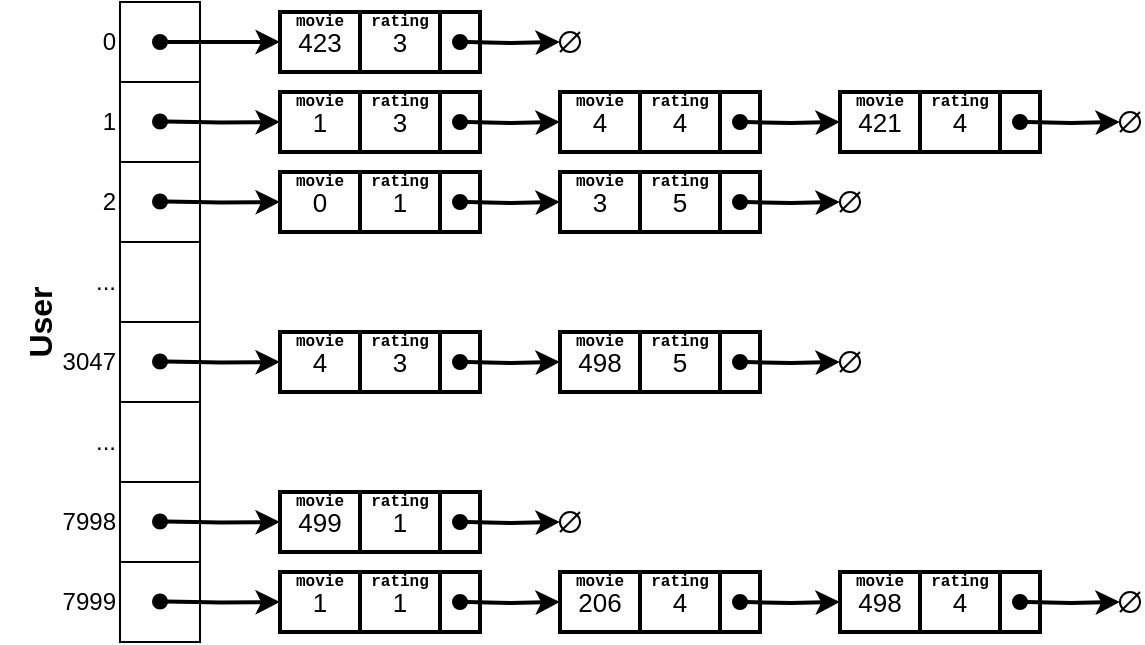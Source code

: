 <mxfile version="20.3.0" type="device"><diagram id="9Om4gq8bG-3gStliIBa_" name="Page-1"><mxGraphModel dx="1298" dy="900" grid="1" gridSize="10" guides="1" tooltips="1" connect="1" arrows="1" fold="1" page="1" pageScale="1" pageWidth="850" pageHeight="1100" math="0" shadow="0"><root><mxCell id="0"/><mxCell id="1" parent="0"/><mxCell id="I-Z2u-x2eK2UeabeaZF--1" value="" style="rounded=0;whiteSpace=wrap;html=1;labelPosition=center;verticalLabelPosition=middle;align=center;verticalAlign=middle;" parent="1" vertex="1"><mxGeometry x="80" y="80" width="40" height="40" as="geometry"/></mxCell><mxCell id="I-Z2u-x2eK2UeabeaZF--16" value="" style="rounded=0;whiteSpace=wrap;html=1;verticalAlign=middle;labelPosition=center;verticalLabelPosition=middle;align=center;" parent="1" vertex="1"><mxGeometry x="80" y="120" width="40" height="40" as="geometry"/></mxCell><mxCell id="I-Z2u-x2eK2UeabeaZF--31" value="" style="rounded=0;whiteSpace=wrap;html=1;verticalAlign=middle;labelPosition=center;verticalLabelPosition=middle;align=center;" parent="1" vertex="1"><mxGeometry x="80" y="160" width="40" height="40" as="geometry"/></mxCell><mxCell id="I-Z2u-x2eK2UeabeaZF--46" value="" style="rounded=0;whiteSpace=wrap;html=1;verticalAlign=middle;labelPosition=center;verticalLabelPosition=middle;align=center;" parent="1" vertex="1"><mxGeometry x="80" y="200" width="40" height="40" as="geometry"/></mxCell><mxCell id="I-Z2u-x2eK2UeabeaZF--61" value="" style="rounded=0;whiteSpace=wrap;html=1;verticalAlign=middle;labelPosition=center;verticalLabelPosition=middle;align=center;" parent="1" vertex="1"><mxGeometry x="80" y="240" width="40" height="40" as="geometry"/></mxCell><mxCell id="I-Z2u-x2eK2UeabeaZF--121" value="" style="rounded=0;whiteSpace=wrap;html=1;verticalAlign=middle;labelPosition=center;verticalLabelPosition=middle;align=center;" parent="1" vertex="1"><mxGeometry x="80" y="280" width="40" height="40" as="geometry"/></mxCell><mxCell id="I-Z2u-x2eK2UeabeaZF--136" value="" style="rounded=0;whiteSpace=wrap;html=1;verticalAlign=middle;labelPosition=center;verticalLabelPosition=middle;align=center;" parent="1" vertex="1"><mxGeometry x="80" y="320" width="40" height="40" as="geometry"/></mxCell><mxCell id="I-Z2u-x2eK2UeabeaZF--151" value="" style="rounded=0;whiteSpace=wrap;html=1;verticalAlign=middle;labelPosition=center;verticalLabelPosition=middle;align=center;" parent="1" vertex="1"><mxGeometry x="80" y="360" width="40" height="40" as="geometry"/></mxCell><mxCell id="I-Z2u-x2eK2UeabeaZF--168" value="0" style="text;html=1;strokeColor=none;fillColor=none;align=right;verticalAlign=middle;whiteSpace=wrap;rounded=0;" parent="1" vertex="1"><mxGeometry x="20" y="85" width="60" height="30" as="geometry"/></mxCell><mxCell id="I-Z2u-x2eK2UeabeaZF--169" value="1" style="text;html=1;strokeColor=none;fillColor=none;align=right;verticalAlign=middle;whiteSpace=wrap;rounded=0;" parent="1" vertex="1"><mxGeometry x="20" y="125" width="60" height="30" as="geometry"/></mxCell><mxCell id="I-Z2u-x2eK2UeabeaZF--170" value="2" style="text;html=1;strokeColor=none;fillColor=none;align=right;verticalAlign=middle;whiteSpace=wrap;rounded=0;" parent="1" vertex="1"><mxGeometry x="20" y="165" width="60" height="30" as="geometry"/></mxCell><mxCell id="I-Z2u-x2eK2UeabeaZF--171" value="..." style="text;html=1;strokeColor=none;fillColor=none;align=right;verticalAlign=middle;whiteSpace=wrap;rounded=0;" parent="1" vertex="1"><mxGeometry x="20" y="205" width="60" height="30" as="geometry"/></mxCell><mxCell id="I-Z2u-x2eK2UeabeaZF--173" value="3047" style="text;html=1;strokeColor=none;fillColor=none;align=right;verticalAlign=middle;whiteSpace=wrap;rounded=0;" parent="1" vertex="1"><mxGeometry x="20" y="245" width="60" height="30" as="geometry"/></mxCell><mxCell id="I-Z2u-x2eK2UeabeaZF--174" value="..." style="text;html=1;strokeColor=none;fillColor=none;align=right;verticalAlign=middle;whiteSpace=wrap;rounded=0;" parent="1" vertex="1"><mxGeometry x="20" y="285" width="60" height="30" as="geometry"/></mxCell><mxCell id="I-Z2u-x2eK2UeabeaZF--175" value="7998" style="text;html=1;strokeColor=none;fillColor=none;align=right;verticalAlign=middle;whiteSpace=wrap;rounded=0;" parent="1" vertex="1"><mxGeometry x="20" y="325" width="60" height="30" as="geometry"/></mxCell><mxCell id="I-Z2u-x2eK2UeabeaZF--176" value="7999" style="text;html=1;strokeColor=none;fillColor=none;align=right;verticalAlign=middle;whiteSpace=wrap;rounded=0;" parent="1" vertex="1"><mxGeometry x="20" y="365" width="60" height="30" as="geometry"/></mxCell><mxCell id="I-Z2u-x2eK2UeabeaZF--180" value="User" style="text;html=1;strokeColor=none;fillColor=none;align=center;verticalAlign=middle;whiteSpace=wrap;rounded=0;fontFamily=Helvetica;fontSize=16;fontStyle=1;horizontal=0;" parent="1" vertex="1"><mxGeometry x="20" y="80" width="40" height="320" as="geometry"/></mxCell><mxCell id="I-Z2u-x2eK2UeabeaZF--203" style="edgeStyle=orthogonalEdgeStyle;rounded=0;orthogonalLoop=1;jettySize=auto;html=1;startArrow=oval;startFill=1;endArrow=classic;endFill=1;strokeWidth=2;fontSize=13;fontFamily=Helvetica;exitX=0.5;exitY=0.5;exitDx=0;exitDy=0;exitPerimeter=0;entryX=0;entryY=0.5;entryDx=0;entryDy=0;" parent="1" source="I-Z2u-x2eK2UeabeaZF--1" target="f3RU1bK7jqdP2qJbc9xG-145" edge="1"><mxGeometry relative="1" as="geometry"><mxPoint x="420" y="190" as="sourcePoint"/><mxPoint x="160" y="95.0" as="targetPoint"/><Array as="points"/></mxGeometry></mxCell><mxCell id="f3RU1bK7jqdP2qJbc9xG-1" value="" style="group;fontSize=13;" parent="1" vertex="1" connectable="0"><mxGeometry x="160" y="125" width="135" height="30" as="geometry"/></mxCell><mxCell id="f3RU1bK7jqdP2qJbc9xG-2" value="3" style="rounded=0;whiteSpace=wrap;html=1;strokeWidth=2;fontSize=13;fontFamily=Helvetica;" parent="f3RU1bK7jqdP2qJbc9xG-1" vertex="1"><mxGeometry x="40" width="40" height="30" as="geometry"/></mxCell><mxCell id="f3RU1bK7jqdP2qJbc9xG-3" value="" style="rounded=0;whiteSpace=wrap;html=1;strokeWidth=2;fontSize=13;fontFamily=Helvetica;" parent="f3RU1bK7jqdP2qJbc9xG-1" vertex="1"><mxGeometry x="80" width="20" height="30" as="geometry"/></mxCell><mxCell id="f3RU1bK7jqdP2qJbc9xG-4" value="1" style="rounded=0;whiteSpace=wrap;html=1;strokeWidth=2;fontSize=13;fontFamily=Helvetica;" parent="f3RU1bK7jqdP2qJbc9xG-1" vertex="1"><mxGeometry width="40" height="30" as="geometry"/></mxCell><mxCell id="f3RU1bK7jqdP2qJbc9xG-5" style="edgeStyle=orthogonalEdgeStyle;rounded=0;orthogonalLoop=1;jettySize=auto;html=1;entryX=0;entryY=0.5;entryDx=0;entryDy=0;startArrow=oval;startFill=1;endArrow=classic;endFill=1;strokeWidth=2;fontSize=13;fontFamily=Helvetica;" parent="f3RU1bK7jqdP2qJbc9xG-1" target="f3RU1bK7jqdP2qJbc9xG-11" edge="1"><mxGeometry relative="1" as="geometry"><mxPoint x="90" y="15" as="sourcePoint"/><mxPoint x="135" y="15" as="targetPoint"/></mxGeometry></mxCell><mxCell id="f3RU1bK7jqdP2qJbc9xG-6" value="movie" style="text;html=1;strokeColor=none;fillColor=none;align=center;verticalAlign=middle;whiteSpace=wrap;rounded=0;fontFamily=Courier New;fontSize=8;fontStyle=1" parent="f3RU1bK7jqdP2qJbc9xG-1" vertex="1"><mxGeometry width="40" height="7.5" as="geometry"/></mxCell><mxCell id="f3RU1bK7jqdP2qJbc9xG-7" value="rating" style="text;html=1;strokeColor=none;fillColor=none;align=center;verticalAlign=middle;whiteSpace=wrap;rounded=0;fontFamily=Courier New;fontSize=8;fontStyle=1" parent="f3RU1bK7jqdP2qJbc9xG-1" vertex="1"><mxGeometry x="40" width="40" height="7.5" as="geometry"/></mxCell><mxCell id="f3RU1bK7jqdP2qJbc9xG-8" value="" style="group;fontSize=13;" parent="1" vertex="1" connectable="0"><mxGeometry x="300" y="125" width="135" height="30" as="geometry"/></mxCell><mxCell id="f3RU1bK7jqdP2qJbc9xG-9" value="4" style="rounded=0;whiteSpace=wrap;html=1;strokeWidth=2;fontSize=13;fontFamily=Helvetica;" parent="f3RU1bK7jqdP2qJbc9xG-8" vertex="1"><mxGeometry x="40" width="40" height="30" as="geometry"/></mxCell><mxCell id="f3RU1bK7jqdP2qJbc9xG-10" value="" style="rounded=0;whiteSpace=wrap;html=1;strokeWidth=2;fontSize=13;fontFamily=Helvetica;" parent="f3RU1bK7jqdP2qJbc9xG-8" vertex="1"><mxGeometry x="80" width="20" height="30" as="geometry"/></mxCell><mxCell id="f3RU1bK7jqdP2qJbc9xG-11" value="4" style="rounded=0;whiteSpace=wrap;html=1;strokeWidth=2;fontSize=13;fontFamily=Helvetica;" parent="f3RU1bK7jqdP2qJbc9xG-8" vertex="1"><mxGeometry width="40" height="30" as="geometry"/></mxCell><mxCell id="f3RU1bK7jqdP2qJbc9xG-12" style="edgeStyle=orthogonalEdgeStyle;rounded=0;orthogonalLoop=1;jettySize=auto;html=1;entryX=0;entryY=0.5;entryDx=0;entryDy=0;startArrow=oval;startFill=1;endArrow=classic;endFill=1;strokeWidth=2;fontSize=13;fontFamily=Helvetica;" parent="f3RU1bK7jqdP2qJbc9xG-8" target="f3RU1bK7jqdP2qJbc9xG-18" edge="1"><mxGeometry relative="1" as="geometry"><mxPoint x="90" y="15" as="sourcePoint"/><mxPoint x="135" y="15" as="targetPoint"/></mxGeometry></mxCell><mxCell id="f3RU1bK7jqdP2qJbc9xG-13" value="movie" style="text;html=1;strokeColor=none;fillColor=none;align=center;verticalAlign=middle;whiteSpace=wrap;rounded=0;fontFamily=Courier New;fontSize=8;fontStyle=1" parent="f3RU1bK7jqdP2qJbc9xG-8" vertex="1"><mxGeometry width="40" height="7.5" as="geometry"/></mxCell><mxCell id="f3RU1bK7jqdP2qJbc9xG-14" value="rating" style="text;html=1;strokeColor=none;fillColor=none;align=center;verticalAlign=middle;whiteSpace=wrap;rounded=0;fontFamily=Courier New;fontSize=8;fontStyle=1" parent="f3RU1bK7jqdP2qJbc9xG-8" vertex="1"><mxGeometry x="40" width="40" height="7.5" as="geometry"/></mxCell><mxCell id="f3RU1bK7jqdP2qJbc9xG-15" value="" style="group;fontSize=13;" parent="1" vertex="1" connectable="0"><mxGeometry x="440" y="125" width="135" height="30" as="geometry"/></mxCell><mxCell id="f3RU1bK7jqdP2qJbc9xG-16" value="4" style="rounded=0;whiteSpace=wrap;html=1;strokeWidth=2;fontSize=13;fontFamily=Helvetica;" parent="f3RU1bK7jqdP2qJbc9xG-15" vertex="1"><mxGeometry x="40" width="40" height="30" as="geometry"/></mxCell><mxCell id="f3RU1bK7jqdP2qJbc9xG-17" value="" style="rounded=0;whiteSpace=wrap;html=1;strokeWidth=2;fontSize=13;fontFamily=Helvetica;" parent="f3RU1bK7jqdP2qJbc9xG-15" vertex="1"><mxGeometry x="80" width="20" height="30" as="geometry"/></mxCell><mxCell id="f3RU1bK7jqdP2qJbc9xG-18" value="421" style="rounded=0;whiteSpace=wrap;html=1;strokeWidth=2;fontSize=13;fontFamily=Helvetica;" parent="f3RU1bK7jqdP2qJbc9xG-15" vertex="1"><mxGeometry width="40" height="30" as="geometry"/></mxCell><mxCell id="f3RU1bK7jqdP2qJbc9xG-19" style="edgeStyle=orthogonalEdgeStyle;rounded=0;orthogonalLoop=1;jettySize=auto;html=1;entryX=0;entryY=0.5;entryDx=0;entryDy=0;startArrow=oval;startFill=1;endArrow=classic;endFill=1;strokeWidth=2;fontSize=13;fontFamily=Helvetica;" parent="f3RU1bK7jqdP2qJbc9xG-15" target="f3RU1bK7jqdP2qJbc9xG-125" edge="1"><mxGeometry relative="1" as="geometry"><mxPoint x="90" y="15" as="sourcePoint"/><mxPoint x="135" y="15" as="targetPoint"/></mxGeometry></mxCell><mxCell id="f3RU1bK7jqdP2qJbc9xG-20" value="movie" style="text;html=1;strokeColor=none;fillColor=none;align=center;verticalAlign=middle;whiteSpace=wrap;rounded=0;fontFamily=Courier New;fontSize=8;fontStyle=1" parent="f3RU1bK7jqdP2qJbc9xG-15" vertex="1"><mxGeometry width="40" height="7.5" as="geometry"/></mxCell><mxCell id="f3RU1bK7jqdP2qJbc9xG-21" value="rating" style="text;html=1;strokeColor=none;fillColor=none;align=center;verticalAlign=middle;whiteSpace=wrap;rounded=0;fontFamily=Courier New;fontSize=8;fontStyle=1" parent="f3RU1bK7jqdP2qJbc9xG-15" vertex="1"><mxGeometry x="40" width="40" height="7.5" as="geometry"/></mxCell><mxCell id="f3RU1bK7jqdP2qJbc9xG-23" style="edgeStyle=orthogonalEdgeStyle;rounded=0;orthogonalLoop=1;jettySize=auto;html=1;startArrow=oval;startFill=1;endArrow=classic;endFill=1;strokeWidth=2;fontSize=13;fontFamily=Helvetica;exitX=0.5;exitY=0.5;exitDx=0;exitDy=0;exitPerimeter=0;entryX=0;entryY=0.5;entryDx=0;entryDy=0;" parent="1" target="f3RU1bK7jqdP2qJbc9xG-4" edge="1"><mxGeometry relative="1" as="geometry"><mxPoint x="100" y="139.75" as="sourcePoint"/><mxPoint x="160" y="139.75" as="targetPoint"/><Array as="points"/></mxGeometry></mxCell><mxCell id="f3RU1bK7jqdP2qJbc9xG-32" value="" style="group;fontSize=13;" parent="1" vertex="1" connectable="0"><mxGeometry x="160" y="165" width="135" height="30" as="geometry"/></mxCell><mxCell id="f3RU1bK7jqdP2qJbc9xG-33" value="1" style="rounded=0;whiteSpace=wrap;html=1;strokeWidth=2;fontSize=13;fontFamily=Helvetica;" parent="f3RU1bK7jqdP2qJbc9xG-32" vertex="1"><mxGeometry x="40" width="40" height="30" as="geometry"/></mxCell><mxCell id="f3RU1bK7jqdP2qJbc9xG-34" value="" style="rounded=0;whiteSpace=wrap;html=1;strokeWidth=2;fontSize=13;fontFamily=Helvetica;" parent="f3RU1bK7jqdP2qJbc9xG-32" vertex="1"><mxGeometry x="80" width="20" height="30" as="geometry"/></mxCell><mxCell id="f3RU1bK7jqdP2qJbc9xG-35" value="0" style="rounded=0;whiteSpace=wrap;html=1;strokeWidth=2;fontSize=13;fontFamily=Helvetica;" parent="f3RU1bK7jqdP2qJbc9xG-32" vertex="1"><mxGeometry width="40" height="30" as="geometry"/></mxCell><mxCell id="f3RU1bK7jqdP2qJbc9xG-36" style="edgeStyle=orthogonalEdgeStyle;rounded=0;orthogonalLoop=1;jettySize=auto;html=1;entryX=0;entryY=0.5;entryDx=0;entryDy=0;startArrow=oval;startFill=1;endArrow=classic;endFill=1;strokeWidth=2;fontSize=13;fontFamily=Helvetica;" parent="f3RU1bK7jqdP2qJbc9xG-32" target="f3RU1bK7jqdP2qJbc9xG-42" edge="1"><mxGeometry relative="1" as="geometry"><mxPoint x="90" y="15" as="sourcePoint"/><mxPoint x="135" y="15" as="targetPoint"/></mxGeometry></mxCell><mxCell id="f3RU1bK7jqdP2qJbc9xG-37" value="movie" style="text;html=1;strokeColor=none;fillColor=none;align=center;verticalAlign=middle;whiteSpace=wrap;rounded=0;fontFamily=Courier New;fontSize=8;fontStyle=1" parent="f3RU1bK7jqdP2qJbc9xG-32" vertex="1"><mxGeometry width="40" height="7.5" as="geometry"/></mxCell><mxCell id="f3RU1bK7jqdP2qJbc9xG-38" value="rating" style="text;html=1;strokeColor=none;fillColor=none;align=center;verticalAlign=middle;whiteSpace=wrap;rounded=0;fontFamily=Courier New;fontSize=8;fontStyle=1" parent="f3RU1bK7jqdP2qJbc9xG-32" vertex="1"><mxGeometry x="40" width="40" height="7.5" as="geometry"/></mxCell><mxCell id="f3RU1bK7jqdP2qJbc9xG-39" value="" style="group;fontSize=13;" parent="1" vertex="1" connectable="0"><mxGeometry x="300" y="165" width="135" height="30" as="geometry"/></mxCell><mxCell id="f3RU1bK7jqdP2qJbc9xG-40" value="5" style="rounded=0;whiteSpace=wrap;html=1;strokeWidth=2;fontSize=13;fontFamily=Helvetica;" parent="f3RU1bK7jqdP2qJbc9xG-39" vertex="1"><mxGeometry x="40" width="40" height="30" as="geometry"/></mxCell><mxCell id="f3RU1bK7jqdP2qJbc9xG-41" value="" style="rounded=0;whiteSpace=wrap;html=1;strokeWidth=2;fontSize=13;fontFamily=Helvetica;" parent="f3RU1bK7jqdP2qJbc9xG-39" vertex="1"><mxGeometry x="80" width="20" height="30" as="geometry"/></mxCell><mxCell id="f3RU1bK7jqdP2qJbc9xG-42" value="3" style="rounded=0;whiteSpace=wrap;html=1;strokeWidth=2;fontSize=13;fontFamily=Helvetica;" parent="f3RU1bK7jqdP2qJbc9xG-39" vertex="1"><mxGeometry width="40" height="30" as="geometry"/></mxCell><mxCell id="f3RU1bK7jqdP2qJbc9xG-43" style="edgeStyle=orthogonalEdgeStyle;rounded=0;orthogonalLoop=1;jettySize=auto;html=1;entryX=0;entryY=0.5;entryDx=0;entryDy=0;startArrow=oval;startFill=1;endArrow=classic;endFill=1;strokeWidth=2;fontSize=13;fontFamily=Helvetica;" parent="f3RU1bK7jqdP2qJbc9xG-39" target="f3RU1bK7jqdP2qJbc9xG-131" edge="1"><mxGeometry relative="1" as="geometry"><mxPoint x="90" y="15" as="sourcePoint"/><mxPoint x="135" y="15" as="targetPoint"/></mxGeometry></mxCell><mxCell id="f3RU1bK7jqdP2qJbc9xG-44" value="movie" style="text;html=1;strokeColor=none;fillColor=none;align=center;verticalAlign=middle;whiteSpace=wrap;rounded=0;fontFamily=Courier New;fontSize=8;fontStyle=1" parent="f3RU1bK7jqdP2qJbc9xG-39" vertex="1"><mxGeometry width="40" height="7.5" as="geometry"/></mxCell><mxCell id="f3RU1bK7jqdP2qJbc9xG-45" value="rating" style="text;html=1;strokeColor=none;fillColor=none;align=center;verticalAlign=middle;whiteSpace=wrap;rounded=0;fontFamily=Courier New;fontSize=8;fontStyle=1" parent="f3RU1bK7jqdP2qJbc9xG-39" vertex="1"><mxGeometry x="40" width="40" height="7.5" as="geometry"/></mxCell><mxCell id="f3RU1bK7jqdP2qJbc9xG-54" value="" style="group;fontSize=13;" parent="1" vertex="1" connectable="0"><mxGeometry x="160" y="245" width="135" height="30" as="geometry"/></mxCell><mxCell id="f3RU1bK7jqdP2qJbc9xG-55" value="3" style="rounded=0;whiteSpace=wrap;html=1;strokeWidth=2;fontSize=13;fontFamily=Helvetica;" parent="f3RU1bK7jqdP2qJbc9xG-54" vertex="1"><mxGeometry x="40" width="40" height="30" as="geometry"/></mxCell><mxCell id="f3RU1bK7jqdP2qJbc9xG-56" value="" style="rounded=0;whiteSpace=wrap;html=1;strokeWidth=2;fontSize=13;fontFamily=Helvetica;" parent="f3RU1bK7jqdP2qJbc9xG-54" vertex="1"><mxGeometry x="80" width="20" height="30" as="geometry"/></mxCell><mxCell id="f3RU1bK7jqdP2qJbc9xG-57" value="4" style="rounded=0;whiteSpace=wrap;html=1;strokeWidth=2;fontSize=13;fontFamily=Helvetica;" parent="f3RU1bK7jqdP2qJbc9xG-54" vertex="1"><mxGeometry width="40" height="30" as="geometry"/></mxCell><mxCell id="f3RU1bK7jqdP2qJbc9xG-58" style="edgeStyle=orthogonalEdgeStyle;rounded=0;orthogonalLoop=1;jettySize=auto;html=1;entryX=0;entryY=0.5;entryDx=0;entryDy=0;startArrow=oval;startFill=1;endArrow=classic;endFill=1;strokeWidth=2;fontSize=13;fontFamily=Helvetica;" parent="f3RU1bK7jqdP2qJbc9xG-54" target="f3RU1bK7jqdP2qJbc9xG-64" edge="1"><mxGeometry relative="1" as="geometry"><mxPoint x="90" y="15" as="sourcePoint"/><mxPoint x="135" y="15" as="targetPoint"/></mxGeometry></mxCell><mxCell id="f3RU1bK7jqdP2qJbc9xG-59" value="movie" style="text;html=1;strokeColor=none;fillColor=none;align=center;verticalAlign=middle;whiteSpace=wrap;rounded=0;fontFamily=Courier New;fontSize=8;fontStyle=1" parent="f3RU1bK7jqdP2qJbc9xG-54" vertex="1"><mxGeometry width="40" height="7.5" as="geometry"/></mxCell><mxCell id="f3RU1bK7jqdP2qJbc9xG-60" value="rating" style="text;html=1;strokeColor=none;fillColor=none;align=center;verticalAlign=middle;whiteSpace=wrap;rounded=0;fontFamily=Courier New;fontSize=8;fontStyle=1" parent="f3RU1bK7jqdP2qJbc9xG-54" vertex="1"><mxGeometry x="40" width="40" height="7.5" as="geometry"/></mxCell><mxCell id="f3RU1bK7jqdP2qJbc9xG-61" value="" style="group;fontSize=13;" parent="1" vertex="1" connectable="0"><mxGeometry x="300" y="245" width="135" height="30" as="geometry"/></mxCell><mxCell id="f3RU1bK7jqdP2qJbc9xG-62" value="5" style="rounded=0;whiteSpace=wrap;html=1;strokeWidth=2;fontSize=13;fontFamily=Helvetica;" parent="f3RU1bK7jqdP2qJbc9xG-61" vertex="1"><mxGeometry x="40" width="40" height="30" as="geometry"/></mxCell><mxCell id="f3RU1bK7jqdP2qJbc9xG-63" value="" style="rounded=0;whiteSpace=wrap;html=1;strokeWidth=2;fontSize=13;fontFamily=Helvetica;" parent="f3RU1bK7jqdP2qJbc9xG-61" vertex="1"><mxGeometry x="80" width="20" height="30" as="geometry"/></mxCell><mxCell id="f3RU1bK7jqdP2qJbc9xG-64" value="498" style="rounded=0;whiteSpace=wrap;html=1;strokeWidth=2;fontSize=13;fontFamily=Helvetica;" parent="f3RU1bK7jqdP2qJbc9xG-61" vertex="1"><mxGeometry width="40" height="30" as="geometry"/></mxCell><mxCell id="f3RU1bK7jqdP2qJbc9xG-65" style="edgeStyle=orthogonalEdgeStyle;rounded=0;orthogonalLoop=1;jettySize=auto;html=1;entryX=0;entryY=0.5;entryDx=0;entryDy=0;startArrow=oval;startFill=1;endArrow=classic;endFill=1;strokeWidth=2;fontSize=13;fontFamily=Helvetica;" parent="f3RU1bK7jqdP2qJbc9xG-61" target="f3RU1bK7jqdP2qJbc9xG-134" edge="1"><mxGeometry relative="1" as="geometry"><mxPoint x="90" y="15" as="sourcePoint"/><mxPoint x="135" y="15" as="targetPoint"/></mxGeometry></mxCell><mxCell id="f3RU1bK7jqdP2qJbc9xG-66" value="movie" style="text;html=1;strokeColor=none;fillColor=none;align=center;verticalAlign=middle;whiteSpace=wrap;rounded=0;fontFamily=Courier New;fontSize=8;fontStyle=1" parent="f3RU1bK7jqdP2qJbc9xG-61" vertex="1"><mxGeometry width="40" height="7.5" as="geometry"/></mxCell><mxCell id="f3RU1bK7jqdP2qJbc9xG-67" value="rating" style="text;html=1;strokeColor=none;fillColor=none;align=center;verticalAlign=middle;whiteSpace=wrap;rounded=0;fontFamily=Courier New;fontSize=8;fontStyle=1" parent="f3RU1bK7jqdP2qJbc9xG-61" vertex="1"><mxGeometry x="40" width="40" height="7.5" as="geometry"/></mxCell><mxCell id="f3RU1bK7jqdP2qJbc9xG-68" value="" style="group;fontSize=13;" parent="1" vertex="1" connectable="0"><mxGeometry x="160" y="325" width="135" height="30" as="geometry"/></mxCell><mxCell id="f3RU1bK7jqdP2qJbc9xG-69" value="1" style="rounded=0;whiteSpace=wrap;html=1;strokeWidth=2;fontSize=13;fontFamily=Helvetica;" parent="f3RU1bK7jqdP2qJbc9xG-68" vertex="1"><mxGeometry x="40" width="40" height="30" as="geometry"/></mxCell><mxCell id="f3RU1bK7jqdP2qJbc9xG-70" value="" style="rounded=0;whiteSpace=wrap;html=1;strokeWidth=2;fontSize=13;fontFamily=Helvetica;" parent="f3RU1bK7jqdP2qJbc9xG-68" vertex="1"><mxGeometry x="80" width="20" height="30" as="geometry"/></mxCell><mxCell id="f3RU1bK7jqdP2qJbc9xG-71" value="499" style="rounded=0;whiteSpace=wrap;html=1;strokeWidth=2;fontSize=13;fontFamily=Helvetica;" parent="f3RU1bK7jqdP2qJbc9xG-68" vertex="1"><mxGeometry width="40" height="30" as="geometry"/></mxCell><mxCell id="f3RU1bK7jqdP2qJbc9xG-72" style="edgeStyle=orthogonalEdgeStyle;rounded=0;orthogonalLoop=1;jettySize=auto;html=1;entryX=0;entryY=0.5;entryDx=0;entryDy=0;startArrow=oval;startFill=1;endArrow=classic;endFill=1;strokeWidth=2;fontSize=13;fontFamily=Helvetica;" parent="f3RU1bK7jqdP2qJbc9xG-68" target="f3RU1bK7jqdP2qJbc9xG-137" edge="1"><mxGeometry relative="1" as="geometry"><mxPoint x="90" y="15" as="sourcePoint"/><mxPoint x="135" y="15" as="targetPoint"/></mxGeometry></mxCell><mxCell id="f3RU1bK7jqdP2qJbc9xG-73" value="movie" style="text;html=1;strokeColor=none;fillColor=none;align=center;verticalAlign=middle;whiteSpace=wrap;rounded=0;fontFamily=Courier New;fontSize=8;fontStyle=1" parent="f3RU1bK7jqdP2qJbc9xG-68" vertex="1"><mxGeometry width="40" height="7.5" as="geometry"/></mxCell><mxCell id="f3RU1bK7jqdP2qJbc9xG-74" value="rating" style="text;html=1;strokeColor=none;fillColor=none;align=center;verticalAlign=middle;whiteSpace=wrap;rounded=0;fontFamily=Courier New;fontSize=8;fontStyle=1" parent="f3RU1bK7jqdP2qJbc9xG-68" vertex="1"><mxGeometry x="40" width="40" height="7.5" as="geometry"/></mxCell><mxCell id="f3RU1bK7jqdP2qJbc9xG-75" value="" style="group;fontSize=13;" parent="1" vertex="1" connectable="0"><mxGeometry x="160" y="365" width="135" height="30" as="geometry"/></mxCell><mxCell id="f3RU1bK7jqdP2qJbc9xG-76" value="1" style="rounded=0;whiteSpace=wrap;html=1;strokeWidth=2;fontSize=13;fontFamily=Helvetica;" parent="f3RU1bK7jqdP2qJbc9xG-75" vertex="1"><mxGeometry x="40" width="40" height="30" as="geometry"/></mxCell><mxCell id="f3RU1bK7jqdP2qJbc9xG-77" value="" style="rounded=0;whiteSpace=wrap;html=1;strokeWidth=2;fontSize=13;fontFamily=Helvetica;" parent="f3RU1bK7jqdP2qJbc9xG-75" vertex="1"><mxGeometry x="80" width="20" height="30" as="geometry"/></mxCell><mxCell id="f3RU1bK7jqdP2qJbc9xG-78" value="1" style="rounded=0;whiteSpace=wrap;html=1;strokeWidth=2;fontSize=13;fontFamily=Helvetica;" parent="f3RU1bK7jqdP2qJbc9xG-75" vertex="1"><mxGeometry width="40" height="30" as="geometry"/></mxCell><mxCell id="f3RU1bK7jqdP2qJbc9xG-79" style="edgeStyle=orthogonalEdgeStyle;rounded=0;orthogonalLoop=1;jettySize=auto;html=1;entryX=0;entryY=0.5;entryDx=0;entryDy=0;startArrow=oval;startFill=1;endArrow=classic;endFill=1;strokeWidth=2;fontSize=13;fontFamily=Helvetica;" parent="f3RU1bK7jqdP2qJbc9xG-75" target="f3RU1bK7jqdP2qJbc9xG-85" edge="1"><mxGeometry relative="1" as="geometry"><mxPoint x="90" y="15" as="sourcePoint"/><mxPoint x="135" y="15" as="targetPoint"/></mxGeometry></mxCell><mxCell id="f3RU1bK7jqdP2qJbc9xG-80" value="movie" style="text;html=1;strokeColor=none;fillColor=none;align=center;verticalAlign=middle;whiteSpace=wrap;rounded=0;fontFamily=Courier New;fontSize=8;fontStyle=1" parent="f3RU1bK7jqdP2qJbc9xG-75" vertex="1"><mxGeometry width="40" height="7.5" as="geometry"/></mxCell><mxCell id="f3RU1bK7jqdP2qJbc9xG-81" value="rating" style="text;html=1;strokeColor=none;fillColor=none;align=center;verticalAlign=middle;whiteSpace=wrap;rounded=0;fontFamily=Courier New;fontSize=8;fontStyle=1" parent="f3RU1bK7jqdP2qJbc9xG-75" vertex="1"><mxGeometry x="40" width="40" height="7.5" as="geometry"/></mxCell><mxCell id="f3RU1bK7jqdP2qJbc9xG-82" value="" style="group;fontSize=13;" parent="1" vertex="1" connectable="0"><mxGeometry x="300" y="365" width="135" height="30" as="geometry"/></mxCell><mxCell id="f3RU1bK7jqdP2qJbc9xG-83" value="4" style="rounded=0;whiteSpace=wrap;html=1;strokeWidth=2;fontSize=13;fontFamily=Helvetica;" parent="f3RU1bK7jqdP2qJbc9xG-82" vertex="1"><mxGeometry x="40" width="40" height="30" as="geometry"/></mxCell><mxCell id="f3RU1bK7jqdP2qJbc9xG-84" value="" style="rounded=0;whiteSpace=wrap;html=1;strokeWidth=2;fontSize=13;fontFamily=Helvetica;" parent="f3RU1bK7jqdP2qJbc9xG-82" vertex="1"><mxGeometry x="80" width="20" height="30" as="geometry"/></mxCell><mxCell id="f3RU1bK7jqdP2qJbc9xG-85" value="206" style="rounded=0;whiteSpace=wrap;html=1;strokeWidth=2;fontSize=13;fontFamily=Helvetica;" parent="f3RU1bK7jqdP2qJbc9xG-82" vertex="1"><mxGeometry width="40" height="30" as="geometry"/></mxCell><mxCell id="f3RU1bK7jqdP2qJbc9xG-86" style="edgeStyle=orthogonalEdgeStyle;rounded=0;orthogonalLoop=1;jettySize=auto;html=1;entryX=0;entryY=0.5;entryDx=0;entryDy=0;startArrow=oval;startFill=1;endArrow=classic;endFill=1;strokeWidth=2;fontSize=13;fontFamily=Helvetica;" parent="f3RU1bK7jqdP2qJbc9xG-82" target="f3RU1bK7jqdP2qJbc9xG-92" edge="1"><mxGeometry relative="1" as="geometry"><mxPoint x="90" y="15" as="sourcePoint"/><mxPoint x="135" y="15" as="targetPoint"/></mxGeometry></mxCell><mxCell id="f3RU1bK7jqdP2qJbc9xG-87" value="movie" style="text;html=1;strokeColor=none;fillColor=none;align=center;verticalAlign=middle;whiteSpace=wrap;rounded=0;fontFamily=Courier New;fontSize=8;fontStyle=1" parent="f3RU1bK7jqdP2qJbc9xG-82" vertex="1"><mxGeometry width="40" height="7.5" as="geometry"/></mxCell><mxCell id="f3RU1bK7jqdP2qJbc9xG-88" value="rating" style="text;html=1;strokeColor=none;fillColor=none;align=center;verticalAlign=middle;whiteSpace=wrap;rounded=0;fontFamily=Courier New;fontSize=8;fontStyle=1" parent="f3RU1bK7jqdP2qJbc9xG-82" vertex="1"><mxGeometry x="40" width="40" height="7.5" as="geometry"/></mxCell><mxCell id="f3RU1bK7jqdP2qJbc9xG-89" value="" style="group;fontSize=13;" parent="1" vertex="1" connectable="0"><mxGeometry x="440" y="365" width="135" height="30" as="geometry"/></mxCell><mxCell id="f3RU1bK7jqdP2qJbc9xG-90" value="4" style="rounded=0;whiteSpace=wrap;html=1;strokeWidth=2;fontSize=13;fontFamily=Helvetica;" parent="f3RU1bK7jqdP2qJbc9xG-89" vertex="1"><mxGeometry x="40" width="40" height="30" as="geometry"/></mxCell><mxCell id="f3RU1bK7jqdP2qJbc9xG-91" value="" style="rounded=0;whiteSpace=wrap;html=1;strokeWidth=2;fontSize=13;fontFamily=Helvetica;" parent="f3RU1bK7jqdP2qJbc9xG-89" vertex="1"><mxGeometry x="80" width="20" height="30" as="geometry"/></mxCell><mxCell id="f3RU1bK7jqdP2qJbc9xG-92" value="498" style="rounded=0;whiteSpace=wrap;html=1;strokeWidth=2;fontSize=13;fontFamily=Helvetica;" parent="f3RU1bK7jqdP2qJbc9xG-89" vertex="1"><mxGeometry width="40" height="30" as="geometry"/></mxCell><mxCell id="f3RU1bK7jqdP2qJbc9xG-93" style="edgeStyle=orthogonalEdgeStyle;rounded=0;orthogonalLoop=1;jettySize=auto;html=1;entryX=0;entryY=0.5;entryDx=0;entryDy=0;startArrow=oval;startFill=1;endArrow=classic;endFill=1;strokeWidth=2;fontSize=13;fontFamily=Helvetica;" parent="f3RU1bK7jqdP2qJbc9xG-89" target="f3RU1bK7jqdP2qJbc9xG-140" edge="1"><mxGeometry relative="1" as="geometry"><mxPoint x="90" y="15" as="sourcePoint"/><mxPoint x="135" y="15" as="targetPoint"/></mxGeometry></mxCell><mxCell id="f3RU1bK7jqdP2qJbc9xG-94" value="movie" style="text;html=1;strokeColor=none;fillColor=none;align=center;verticalAlign=middle;whiteSpace=wrap;rounded=0;fontFamily=Courier New;fontSize=8;fontStyle=1" parent="f3RU1bK7jqdP2qJbc9xG-89" vertex="1"><mxGeometry width="40" height="7.5" as="geometry"/></mxCell><mxCell id="f3RU1bK7jqdP2qJbc9xG-95" value="rating" style="text;html=1;strokeColor=none;fillColor=none;align=center;verticalAlign=middle;whiteSpace=wrap;rounded=0;fontFamily=Courier New;fontSize=8;fontStyle=1" parent="f3RU1bK7jqdP2qJbc9xG-89" vertex="1"><mxGeometry x="40" width="40" height="7.5" as="geometry"/></mxCell><mxCell id="f3RU1bK7jqdP2qJbc9xG-96" style="edgeStyle=orthogonalEdgeStyle;rounded=0;orthogonalLoop=1;jettySize=auto;html=1;startArrow=oval;startFill=1;endArrow=classic;endFill=1;strokeWidth=2;fontSize=13;fontFamily=Helvetica;exitX=0.5;exitY=0.5;exitDx=0;exitDy=0;exitPerimeter=0;entryX=0;entryY=0.5;entryDx=0;entryDy=0;" parent="1" target="f3RU1bK7jqdP2qJbc9xG-35" edge="1"><mxGeometry relative="1" as="geometry"><mxPoint x="100" y="179.75" as="sourcePoint"/><mxPoint x="160" y="175" as="targetPoint"/><Array as="points"/></mxGeometry></mxCell><mxCell id="f3RU1bK7jqdP2qJbc9xG-97" style="edgeStyle=orthogonalEdgeStyle;rounded=0;orthogonalLoop=1;jettySize=auto;html=1;startArrow=oval;startFill=1;endArrow=classic;endFill=1;strokeWidth=2;fontSize=13;fontFamily=Helvetica;exitX=0.5;exitY=0.5;exitDx=0;exitDy=0;exitPerimeter=0;entryX=0;entryY=0.5;entryDx=0;entryDy=0;" parent="1" target="f3RU1bK7jqdP2qJbc9xG-57" edge="1"><mxGeometry relative="1" as="geometry"><mxPoint x="100" y="259.75" as="sourcePoint"/><mxPoint x="160" y="255" as="targetPoint"/><Array as="points"/></mxGeometry></mxCell><mxCell id="f3RU1bK7jqdP2qJbc9xG-98" style="edgeStyle=orthogonalEdgeStyle;rounded=0;orthogonalLoop=1;jettySize=auto;html=1;startArrow=oval;startFill=1;endArrow=classic;endFill=1;strokeWidth=2;fontSize=13;fontFamily=Helvetica;exitX=0.5;exitY=0.5;exitDx=0;exitDy=0;exitPerimeter=0;entryX=0;entryY=0.5;entryDx=0;entryDy=0;" parent="1" target="f3RU1bK7jqdP2qJbc9xG-71" edge="1"><mxGeometry relative="1" as="geometry"><mxPoint x="100" y="339.75" as="sourcePoint"/><mxPoint x="160" y="335" as="targetPoint"/><Array as="points"/></mxGeometry></mxCell><mxCell id="f3RU1bK7jqdP2qJbc9xG-99" style="edgeStyle=orthogonalEdgeStyle;rounded=0;orthogonalLoop=1;jettySize=auto;html=1;startArrow=oval;startFill=1;endArrow=classic;endFill=1;strokeWidth=2;fontSize=13;fontFamily=Helvetica;exitX=0.5;exitY=0.5;exitDx=0;exitDy=0;exitPerimeter=0;entryX=0;entryY=0.5;entryDx=0;entryDy=0;" parent="1" target="f3RU1bK7jqdP2qJbc9xG-78" edge="1"><mxGeometry relative="1" as="geometry"><mxPoint x="100" y="379.75" as="sourcePoint"/><mxPoint x="160" y="375" as="targetPoint"/><Array as="points"/></mxGeometry></mxCell><mxCell id="f3RU1bK7jqdP2qJbc9xG-118" value="" style="group" parent="1" vertex="1" connectable="0"><mxGeometry x="300" y="95" width="10" height="10" as="geometry"/></mxCell><mxCell id="f3RU1bK7jqdP2qJbc9xG-119" value="" style="ellipse;whiteSpace=wrap;html=1;aspect=fixed;" parent="f3RU1bK7jqdP2qJbc9xG-118" vertex="1"><mxGeometry width="10" height="10" as="geometry"/></mxCell><mxCell id="f3RU1bK7jqdP2qJbc9xG-120" value="" style="endArrow=none;html=1;exitX=0;exitY=1;exitDx=0;exitDy=0;exitPerimeter=0;rounded=0;" parent="f3RU1bK7jqdP2qJbc9xG-118" source="f3RU1bK7jqdP2qJbc9xG-119" edge="1"><mxGeometry width="50" height="50" as="geometry"><mxPoint x="5" y="10" as="sourcePoint"/><mxPoint x="10" as="targetPoint"/></mxGeometry></mxCell><mxCell id="f3RU1bK7jqdP2qJbc9xG-124" value="" style="group" parent="1" vertex="1" connectable="0"><mxGeometry x="580" y="135" width="10" height="10" as="geometry"/></mxCell><mxCell id="f3RU1bK7jqdP2qJbc9xG-125" value="" style="ellipse;whiteSpace=wrap;html=1;aspect=fixed;" parent="f3RU1bK7jqdP2qJbc9xG-124" vertex="1"><mxGeometry width="10" height="10" as="geometry"/></mxCell><mxCell id="f3RU1bK7jqdP2qJbc9xG-126" value="" style="endArrow=none;html=1;exitX=0;exitY=1;exitDx=0;exitDy=0;exitPerimeter=0;rounded=0;" parent="f3RU1bK7jqdP2qJbc9xG-124" source="f3RU1bK7jqdP2qJbc9xG-125" edge="1"><mxGeometry width="50" height="50" as="geometry"><mxPoint x="5" y="10" as="sourcePoint"/><mxPoint x="10" as="targetPoint"/></mxGeometry></mxCell><mxCell id="f3RU1bK7jqdP2qJbc9xG-130" value="" style="group" parent="1" vertex="1" connectable="0"><mxGeometry x="440" y="175" width="10" height="10" as="geometry"/></mxCell><mxCell id="f3RU1bK7jqdP2qJbc9xG-131" value="" style="ellipse;whiteSpace=wrap;html=1;aspect=fixed;" parent="f3RU1bK7jqdP2qJbc9xG-130" vertex="1"><mxGeometry width="10" height="10" as="geometry"/></mxCell><mxCell id="f3RU1bK7jqdP2qJbc9xG-132" value="" style="endArrow=none;html=1;exitX=0;exitY=1;exitDx=0;exitDy=0;exitPerimeter=0;rounded=0;" parent="f3RU1bK7jqdP2qJbc9xG-130" source="f3RU1bK7jqdP2qJbc9xG-131" edge="1"><mxGeometry width="50" height="50" as="geometry"><mxPoint x="5" y="10" as="sourcePoint"/><mxPoint x="10" as="targetPoint"/></mxGeometry></mxCell><mxCell id="f3RU1bK7jqdP2qJbc9xG-133" value="" style="group" parent="1" vertex="1" connectable="0"><mxGeometry x="440" y="255" width="10" height="10" as="geometry"/></mxCell><mxCell id="f3RU1bK7jqdP2qJbc9xG-134" value="" style="ellipse;whiteSpace=wrap;html=1;aspect=fixed;" parent="f3RU1bK7jqdP2qJbc9xG-133" vertex="1"><mxGeometry width="10" height="10" as="geometry"/></mxCell><mxCell id="f3RU1bK7jqdP2qJbc9xG-135" value="" style="endArrow=none;html=1;exitX=0;exitY=1;exitDx=0;exitDy=0;exitPerimeter=0;rounded=0;" parent="f3RU1bK7jqdP2qJbc9xG-133" source="f3RU1bK7jqdP2qJbc9xG-134" edge="1"><mxGeometry width="50" height="50" as="geometry"><mxPoint x="5" y="10" as="sourcePoint"/><mxPoint x="10" as="targetPoint"/></mxGeometry></mxCell><mxCell id="f3RU1bK7jqdP2qJbc9xG-136" value="" style="group" parent="1" vertex="1" connectable="0"><mxGeometry x="300" y="335" width="10" height="10" as="geometry"/></mxCell><mxCell id="f3RU1bK7jqdP2qJbc9xG-137" value="" style="ellipse;whiteSpace=wrap;html=1;aspect=fixed;" parent="f3RU1bK7jqdP2qJbc9xG-136" vertex="1"><mxGeometry width="10" height="10" as="geometry"/></mxCell><mxCell id="f3RU1bK7jqdP2qJbc9xG-138" value="" style="endArrow=none;html=1;exitX=0;exitY=1;exitDx=0;exitDy=0;exitPerimeter=0;rounded=0;" parent="f3RU1bK7jqdP2qJbc9xG-136" source="f3RU1bK7jqdP2qJbc9xG-137" edge="1"><mxGeometry width="50" height="50" as="geometry"><mxPoint x="5" y="10" as="sourcePoint"/><mxPoint x="10" as="targetPoint"/></mxGeometry></mxCell><mxCell id="f3RU1bK7jqdP2qJbc9xG-139" value="" style="group" parent="1" vertex="1" connectable="0"><mxGeometry x="580" y="375" width="10" height="10" as="geometry"/></mxCell><mxCell id="f3RU1bK7jqdP2qJbc9xG-140" value="" style="ellipse;whiteSpace=wrap;html=1;aspect=fixed;" parent="f3RU1bK7jqdP2qJbc9xG-139" vertex="1"><mxGeometry width="10" height="10" as="geometry"/></mxCell><mxCell id="f3RU1bK7jqdP2qJbc9xG-141" value="" style="endArrow=none;html=1;exitX=0;exitY=1;exitDx=0;exitDy=0;exitPerimeter=0;rounded=0;" parent="f3RU1bK7jqdP2qJbc9xG-139" source="f3RU1bK7jqdP2qJbc9xG-140" edge="1"><mxGeometry width="50" height="50" as="geometry"><mxPoint x="5" y="10" as="sourcePoint"/><mxPoint x="10" as="targetPoint"/></mxGeometry></mxCell><mxCell id="f3RU1bK7jqdP2qJbc9xG-142" value="" style="group;fontSize=13;" parent="1" vertex="1" connectable="0"><mxGeometry x="160" y="85" width="135" height="30" as="geometry"/></mxCell><mxCell id="f3RU1bK7jqdP2qJbc9xG-143" value="3" style="rounded=0;whiteSpace=wrap;html=1;strokeWidth=2;fontSize=13;fontFamily=Helvetica;" parent="f3RU1bK7jqdP2qJbc9xG-142" vertex="1"><mxGeometry x="40" width="40" height="30" as="geometry"/></mxCell><mxCell id="f3RU1bK7jqdP2qJbc9xG-144" value="" style="rounded=0;whiteSpace=wrap;html=1;strokeWidth=2;fontSize=13;fontFamily=Helvetica;" parent="f3RU1bK7jqdP2qJbc9xG-142" vertex="1"><mxGeometry x="80" width="20" height="30" as="geometry"/></mxCell><mxCell id="f3RU1bK7jqdP2qJbc9xG-145" value="423" style="rounded=0;whiteSpace=wrap;html=1;strokeWidth=2;fontSize=13;fontFamily=Helvetica;" parent="f3RU1bK7jqdP2qJbc9xG-142" vertex="1"><mxGeometry width="40" height="30" as="geometry"/></mxCell><mxCell id="f3RU1bK7jqdP2qJbc9xG-146" style="edgeStyle=orthogonalEdgeStyle;rounded=0;orthogonalLoop=1;jettySize=auto;html=1;entryX=0;entryY=0.5;entryDx=0;entryDy=0;startArrow=oval;startFill=1;endArrow=classic;endFill=1;strokeWidth=2;fontSize=13;fontFamily=Helvetica;" parent="f3RU1bK7jqdP2qJbc9xG-142" target="f3RU1bK7jqdP2qJbc9xG-119" edge="1"><mxGeometry relative="1" as="geometry"><mxPoint x="90" y="15" as="sourcePoint"/><mxPoint x="135" y="15" as="targetPoint"/></mxGeometry></mxCell><mxCell id="f3RU1bK7jqdP2qJbc9xG-147" value="movie" style="text;html=1;strokeColor=none;fillColor=none;align=center;verticalAlign=middle;whiteSpace=wrap;rounded=0;fontFamily=Courier New;fontSize=8;fontStyle=1" parent="f3RU1bK7jqdP2qJbc9xG-142" vertex="1"><mxGeometry width="40" height="7.5" as="geometry"/></mxCell><mxCell id="f3RU1bK7jqdP2qJbc9xG-148" value="rating" style="text;html=1;strokeColor=none;fillColor=none;align=center;verticalAlign=middle;whiteSpace=wrap;rounded=0;fontFamily=Courier New;fontSize=8;fontStyle=1" parent="f3RU1bK7jqdP2qJbc9xG-142" vertex="1"><mxGeometry x="40" width="40" height="7.5" as="geometry"/></mxCell></root></mxGraphModel></diagram></mxfile>